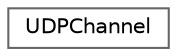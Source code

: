 digraph "Graphical Class Hierarchy"
{
 // LATEX_PDF_SIZE
  bgcolor="transparent";
  edge [fontname=Helvetica,fontsize=10,labelfontname=Helvetica,labelfontsize=10];
  node [fontname=Helvetica,fontsize=10,shape=box,height=0.2,width=0.4];
  rankdir="LR";
  Node0 [id="Node000000",label="UDPChannel",height=0.2,width=0.4,color="grey40", fillcolor="white", style="filled",URL="$struct_u_d_p_channel.html",tooltip=" "];
}
